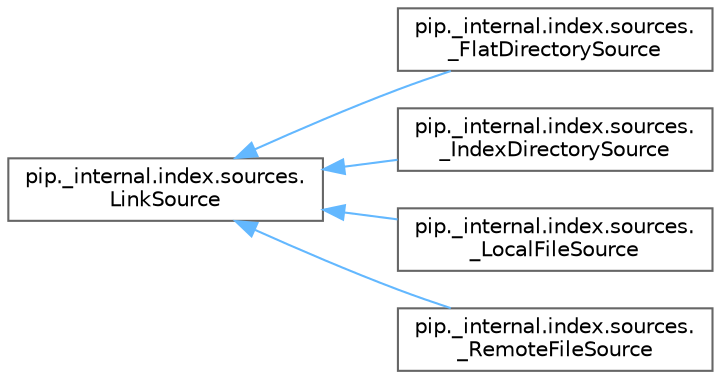 digraph "Graphical Class Hierarchy"
{
 // LATEX_PDF_SIZE
  bgcolor="transparent";
  edge [fontname=Helvetica,fontsize=10,labelfontname=Helvetica,labelfontsize=10];
  node [fontname=Helvetica,fontsize=10,shape=box,height=0.2,width=0.4];
  rankdir="LR";
  Node0 [id="Node000000",label="pip._internal.index.sources.\lLinkSource",height=0.2,width=0.4,color="grey40", fillcolor="white", style="filled",URL="$classpip_1_1__internal_1_1index_1_1sources_1_1_link_source.html",tooltip=" "];
  Node0 -> Node1 [id="edge2148_Node000000_Node000001",dir="back",color="steelblue1",style="solid",tooltip=" "];
  Node1 [id="Node000001",label="pip._internal.index.sources.\l_FlatDirectorySource",height=0.2,width=0.4,color="grey40", fillcolor="white", style="filled",URL="$classpip_1_1__internal_1_1index_1_1sources_1_1___flat_directory_source.html",tooltip=" "];
  Node0 -> Node2 [id="edge2149_Node000000_Node000002",dir="back",color="steelblue1",style="solid",tooltip=" "];
  Node2 [id="Node000002",label="pip._internal.index.sources.\l_IndexDirectorySource",height=0.2,width=0.4,color="grey40", fillcolor="white", style="filled",URL="$classpip_1_1__internal_1_1index_1_1sources_1_1___index_directory_source.html",tooltip=" "];
  Node0 -> Node3 [id="edge2150_Node000000_Node000003",dir="back",color="steelblue1",style="solid",tooltip=" "];
  Node3 [id="Node000003",label="pip._internal.index.sources.\l_LocalFileSource",height=0.2,width=0.4,color="grey40", fillcolor="white", style="filled",URL="$classpip_1_1__internal_1_1index_1_1sources_1_1___local_file_source.html",tooltip=" "];
  Node0 -> Node4 [id="edge2151_Node000000_Node000004",dir="back",color="steelblue1",style="solid",tooltip=" "];
  Node4 [id="Node000004",label="pip._internal.index.sources.\l_RemoteFileSource",height=0.2,width=0.4,color="grey40", fillcolor="white", style="filled",URL="$classpip_1_1__internal_1_1index_1_1sources_1_1___remote_file_source.html",tooltip=" "];
}
